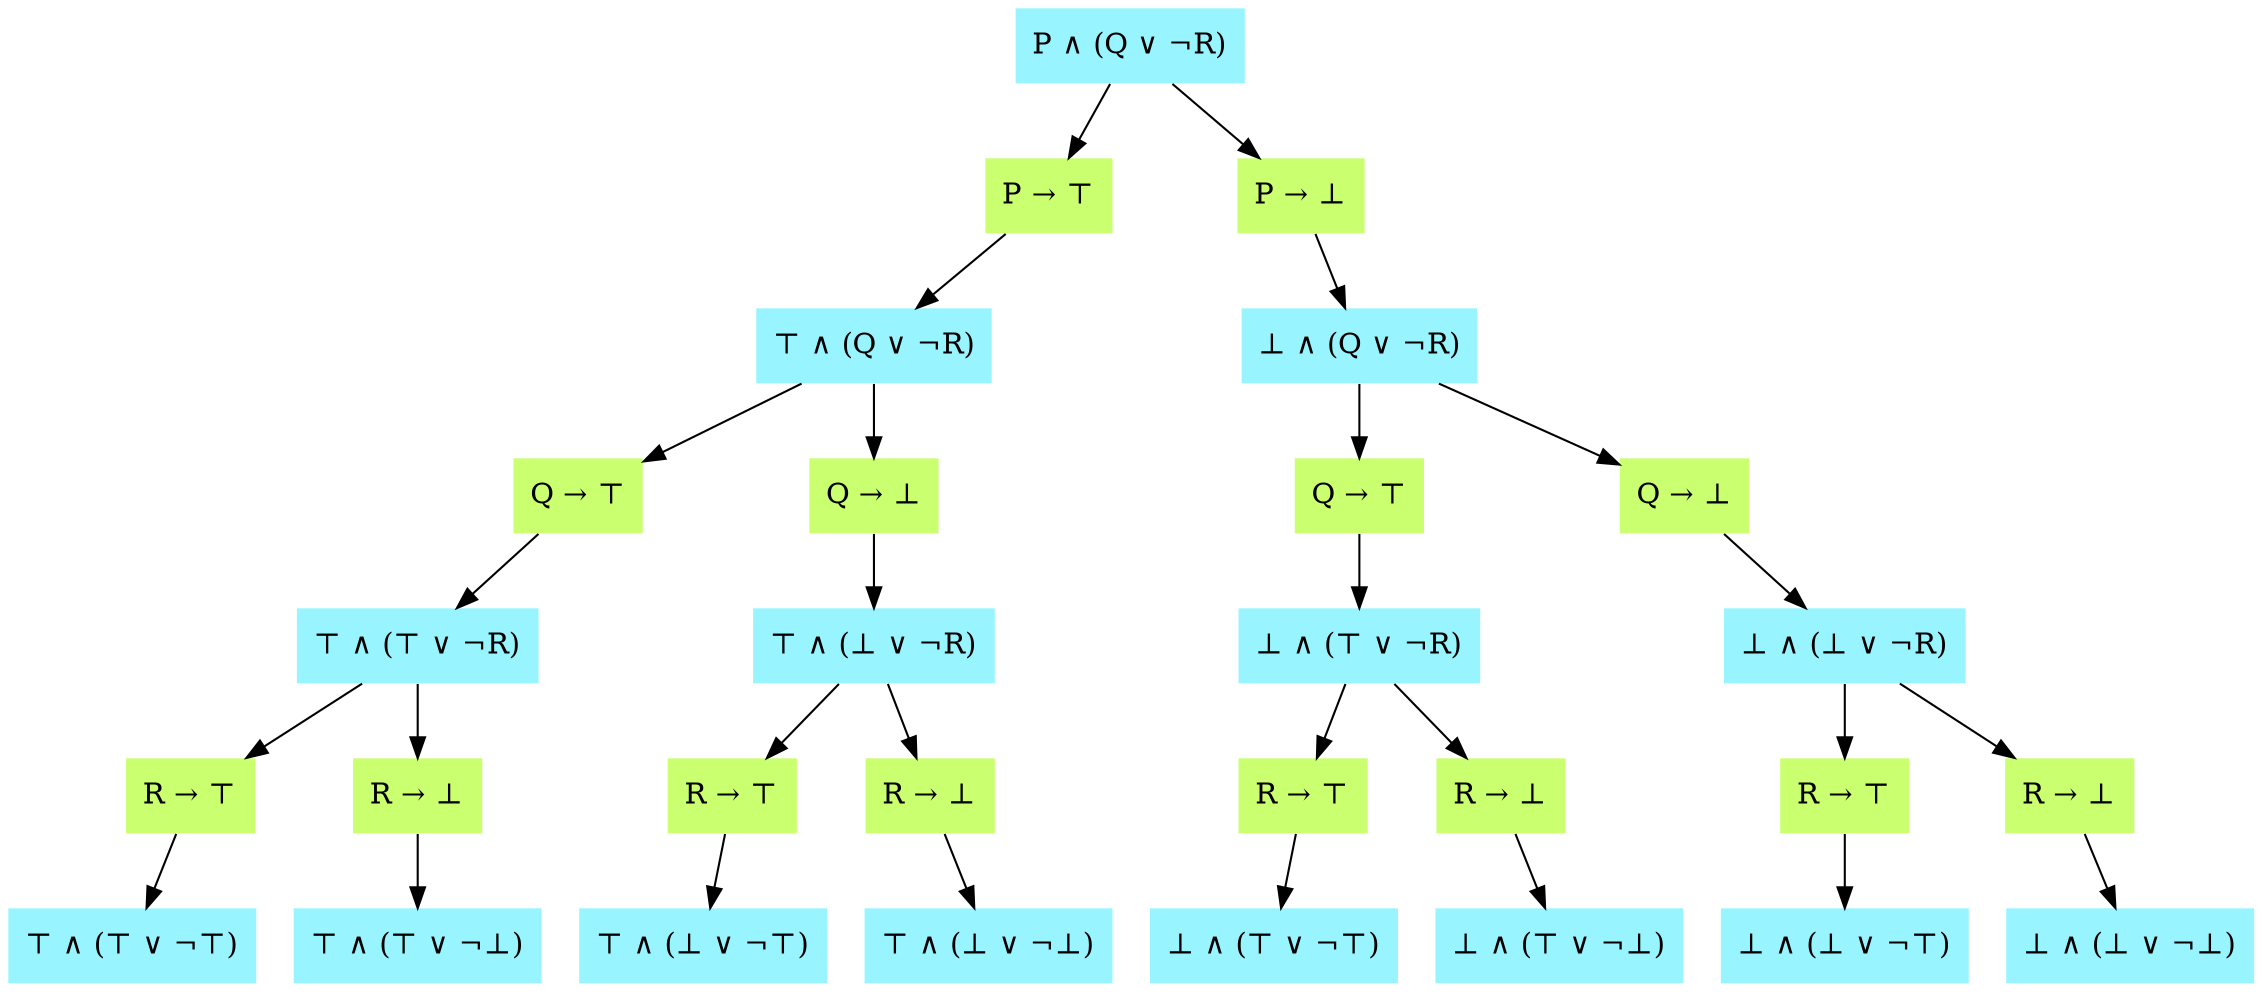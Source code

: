 digraph G {
    node [shape=plaintext, style=filled];
    edge [fontname=Arial];
    
    s0 [label="P ∧ (Q ∨ ¬R)", color=cadetblue1];
    p1t [label="P → ⊤", color=darkolivegreen1];
    p1f [label="P → ⊥", color=darkolivegreen1];
    s1t [label="⊤ ∧ (Q ∨ ¬R)", color=cadetblue1];
    s1f [label="⊥ ∧ (Q ∨ ¬R)", color=cadetblue1];

    q2t [label="Q → ⊤", color=darkolivegreen1];
    q2f [label="Q → ⊥", color=darkolivegreen1];
    s2t [label="⊤ ∧ (⊤ ∨ ¬R)", color=cadetblue1];
    s2f [label="⊤ ∧ (⊥ ∨ ¬R)", color=cadetblue1];

    q3t [label="Q → ⊤", color=darkolivegreen1];
    q3f [label="Q → ⊥", color=darkolivegreen1];
    s3t [label="⊥ ∧ (⊤ ∨ ¬R)", color=cadetblue1];
    s3f [label="⊥ ∧ (⊥ ∨ ¬R)", color=cadetblue1];

    r4t [label="R → ⊤", color=darkolivegreen1];
    r4f [label="R → ⊥", color=darkolivegreen1];
    s4t [label="⊤ ∧ (⊤ ∨ ¬⊤)", color=cadetblue1];
    s4f [label="⊤ ∧ (⊤ ∨ ¬⊥)", color=cadetblue1];

    r5t [label="R → ⊤", color=darkolivegreen1];
    r5f [label="R → ⊥", color=darkolivegreen1];
    s5t [label="⊤ ∧ (⊥ ∨ ¬⊤)", color=cadetblue1];
    s5f [label="⊤ ∧ (⊥ ∨ ¬⊥)", color=cadetblue1];

    r6t [label="R → ⊤", color=darkolivegreen1];
    r6f [label="R → ⊥", color=darkolivegreen1];
    s6t [label="⊥ ∧ (⊤ ∨ ¬⊤)", color=cadetblue1];
    s6f [label="⊥ ∧ (⊤ ∨ ¬⊥)", color=cadetblue1];

    r7t [label="R → ⊤", color=darkolivegreen1];
    r7f [label="R → ⊥", color=darkolivegreen1];
    s7t [label="⊥ ∧ (⊥ ∨ ¬⊤)", color=cadetblue1];
    s7f [label="⊥ ∧ (⊥ ∨ ¬⊥)", color=cadetblue1];

    s0 -> p1t;
    s0 -> p1f;

    p1t -> s1t;
    p1f -> s1f;

    s1t -> q2t;
    s1t -> q2f;

    q2t -> s2t;
    q2f -> s2f;

    s1f -> q3t;
    s1f -> q3f;

    q3t -> s3t;
    q3f -> s3f;

    s2t -> r4t;
    s2t -> r4f;

    r4t -> s4t;
    r4f -> s4f;

    s2f -> r5t;
    s2f -> r5f;

    r5t -> s5t;
    r5f -> s5f;

    s3t -> r6t;
    s3t -> r6f;

    r6t -> s6t;
    r6f -> s6f;

    s3f -> r7t;
    s3f -> r7f;

    r7t -> s7t;
    r7f -> s7f;
}
